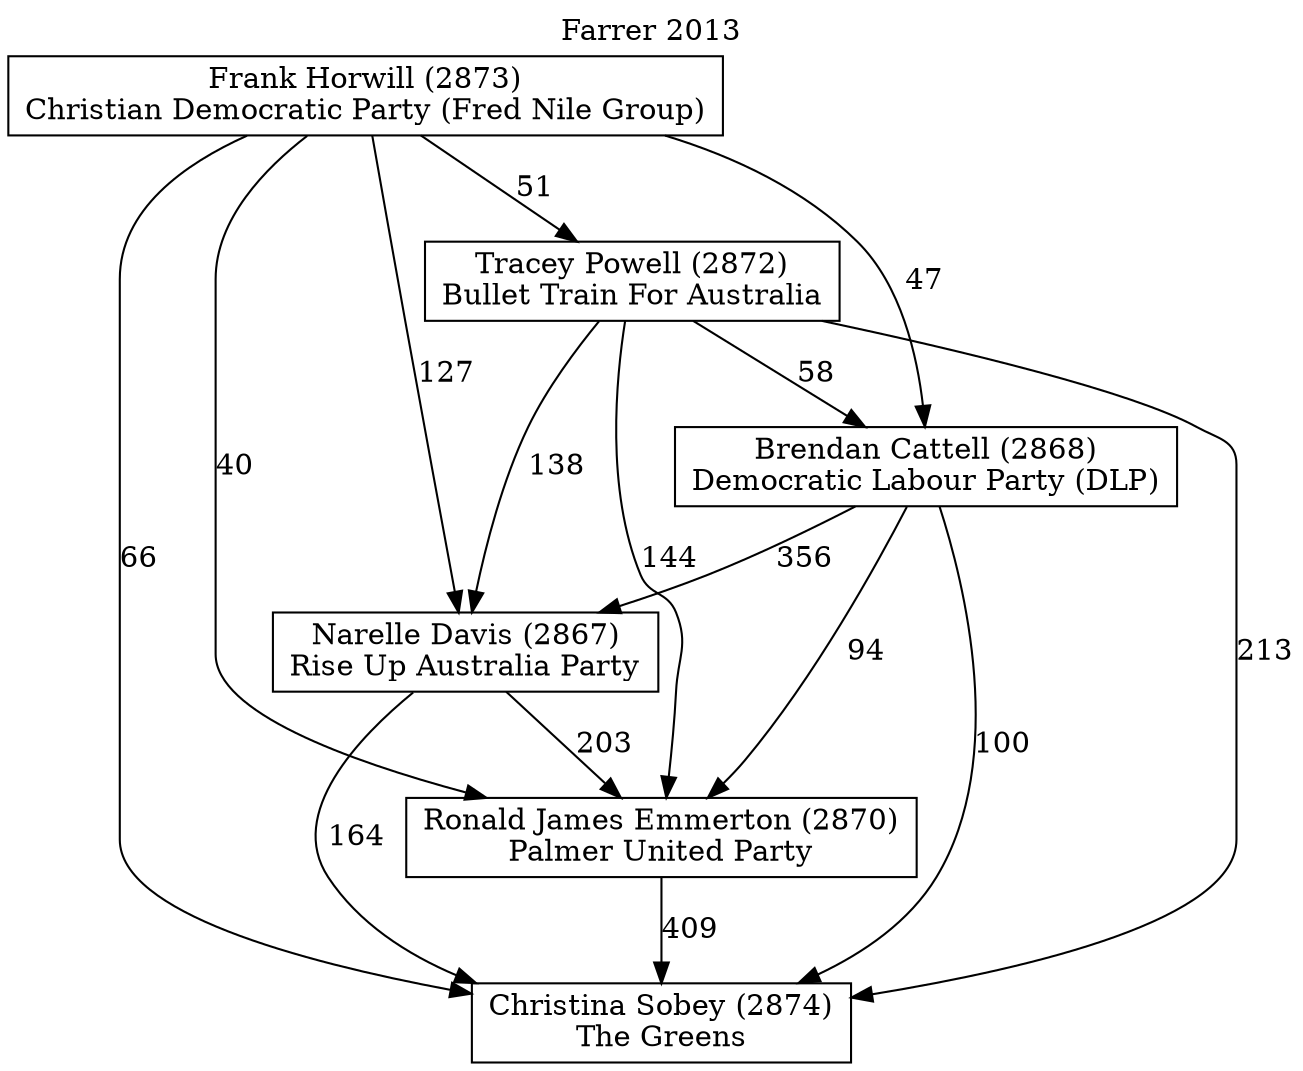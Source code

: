 // House preference flow
digraph "Christina Sobey (2874)_Farrer_2013" {
	graph [label="Farrer 2013" labelloc=t]
	node [shape=box]
	"Christina Sobey (2874)" [label="Christina Sobey (2874)
The Greens"]
	"Ronald James Emmerton (2870)" [label="Ronald James Emmerton (2870)
Palmer United Party"]
	"Narelle Davis (2867)" [label="Narelle Davis (2867)
Rise Up Australia Party"]
	"Brendan Cattell (2868)" [label="Brendan Cattell (2868)
Democratic Labour Party (DLP)"]
	"Tracey Powell (2872)" [label="Tracey Powell (2872)
Bullet Train For Australia"]
	"Frank Horwill (2873)" [label="Frank Horwill (2873)
Christian Democratic Party (Fred Nile Group)"]
	"Christina Sobey (2874)" [label="Christina Sobey (2874)
The Greens"]
	"Narelle Davis (2867)" [label="Narelle Davis (2867)
Rise Up Australia Party"]
	"Brendan Cattell (2868)" [label="Brendan Cattell (2868)
Democratic Labour Party (DLP)"]
	"Tracey Powell (2872)" [label="Tracey Powell (2872)
Bullet Train For Australia"]
	"Frank Horwill (2873)" [label="Frank Horwill (2873)
Christian Democratic Party (Fred Nile Group)"]
	"Christina Sobey (2874)" [label="Christina Sobey (2874)
The Greens"]
	"Brendan Cattell (2868)" [label="Brendan Cattell (2868)
Democratic Labour Party (DLP)"]
	"Tracey Powell (2872)" [label="Tracey Powell (2872)
Bullet Train For Australia"]
	"Frank Horwill (2873)" [label="Frank Horwill (2873)
Christian Democratic Party (Fred Nile Group)"]
	"Christina Sobey (2874)" [label="Christina Sobey (2874)
The Greens"]
	"Tracey Powell (2872)" [label="Tracey Powell (2872)
Bullet Train For Australia"]
	"Frank Horwill (2873)" [label="Frank Horwill (2873)
Christian Democratic Party (Fred Nile Group)"]
	"Christina Sobey (2874)" [label="Christina Sobey (2874)
The Greens"]
	"Frank Horwill (2873)" [label="Frank Horwill (2873)
Christian Democratic Party (Fred Nile Group)"]
	"Frank Horwill (2873)" [label="Frank Horwill (2873)
Christian Democratic Party (Fred Nile Group)"]
	"Tracey Powell (2872)" [label="Tracey Powell (2872)
Bullet Train For Australia"]
	"Frank Horwill (2873)" [label="Frank Horwill (2873)
Christian Democratic Party (Fred Nile Group)"]
	"Frank Horwill (2873)" [label="Frank Horwill (2873)
Christian Democratic Party (Fred Nile Group)"]
	"Brendan Cattell (2868)" [label="Brendan Cattell (2868)
Democratic Labour Party (DLP)"]
	"Tracey Powell (2872)" [label="Tracey Powell (2872)
Bullet Train For Australia"]
	"Frank Horwill (2873)" [label="Frank Horwill (2873)
Christian Democratic Party (Fred Nile Group)"]
	"Brendan Cattell (2868)" [label="Brendan Cattell (2868)
Democratic Labour Party (DLP)"]
	"Frank Horwill (2873)" [label="Frank Horwill (2873)
Christian Democratic Party (Fred Nile Group)"]
	"Frank Horwill (2873)" [label="Frank Horwill (2873)
Christian Democratic Party (Fred Nile Group)"]
	"Tracey Powell (2872)" [label="Tracey Powell (2872)
Bullet Train For Australia"]
	"Frank Horwill (2873)" [label="Frank Horwill (2873)
Christian Democratic Party (Fred Nile Group)"]
	"Frank Horwill (2873)" [label="Frank Horwill (2873)
Christian Democratic Party (Fred Nile Group)"]
	"Narelle Davis (2867)" [label="Narelle Davis (2867)
Rise Up Australia Party"]
	"Brendan Cattell (2868)" [label="Brendan Cattell (2868)
Democratic Labour Party (DLP)"]
	"Tracey Powell (2872)" [label="Tracey Powell (2872)
Bullet Train For Australia"]
	"Frank Horwill (2873)" [label="Frank Horwill (2873)
Christian Democratic Party (Fred Nile Group)"]
	"Narelle Davis (2867)" [label="Narelle Davis (2867)
Rise Up Australia Party"]
	"Tracey Powell (2872)" [label="Tracey Powell (2872)
Bullet Train For Australia"]
	"Frank Horwill (2873)" [label="Frank Horwill (2873)
Christian Democratic Party (Fred Nile Group)"]
	"Narelle Davis (2867)" [label="Narelle Davis (2867)
Rise Up Australia Party"]
	"Frank Horwill (2873)" [label="Frank Horwill (2873)
Christian Democratic Party (Fred Nile Group)"]
	"Frank Horwill (2873)" [label="Frank Horwill (2873)
Christian Democratic Party (Fred Nile Group)"]
	"Tracey Powell (2872)" [label="Tracey Powell (2872)
Bullet Train For Australia"]
	"Frank Horwill (2873)" [label="Frank Horwill (2873)
Christian Democratic Party (Fred Nile Group)"]
	"Frank Horwill (2873)" [label="Frank Horwill (2873)
Christian Democratic Party (Fred Nile Group)"]
	"Brendan Cattell (2868)" [label="Brendan Cattell (2868)
Democratic Labour Party (DLP)"]
	"Tracey Powell (2872)" [label="Tracey Powell (2872)
Bullet Train For Australia"]
	"Frank Horwill (2873)" [label="Frank Horwill (2873)
Christian Democratic Party (Fred Nile Group)"]
	"Brendan Cattell (2868)" [label="Brendan Cattell (2868)
Democratic Labour Party (DLP)"]
	"Frank Horwill (2873)" [label="Frank Horwill (2873)
Christian Democratic Party (Fred Nile Group)"]
	"Frank Horwill (2873)" [label="Frank Horwill (2873)
Christian Democratic Party (Fred Nile Group)"]
	"Tracey Powell (2872)" [label="Tracey Powell (2872)
Bullet Train For Australia"]
	"Frank Horwill (2873)" [label="Frank Horwill (2873)
Christian Democratic Party (Fred Nile Group)"]
	"Frank Horwill (2873)" [label="Frank Horwill (2873)
Christian Democratic Party (Fred Nile Group)"]
	"Ronald James Emmerton (2870)" [label="Ronald James Emmerton (2870)
Palmer United Party"]
	"Narelle Davis (2867)" [label="Narelle Davis (2867)
Rise Up Australia Party"]
	"Brendan Cattell (2868)" [label="Brendan Cattell (2868)
Democratic Labour Party (DLP)"]
	"Tracey Powell (2872)" [label="Tracey Powell (2872)
Bullet Train For Australia"]
	"Frank Horwill (2873)" [label="Frank Horwill (2873)
Christian Democratic Party (Fred Nile Group)"]
	"Ronald James Emmerton (2870)" [label="Ronald James Emmerton (2870)
Palmer United Party"]
	"Brendan Cattell (2868)" [label="Brendan Cattell (2868)
Democratic Labour Party (DLP)"]
	"Tracey Powell (2872)" [label="Tracey Powell (2872)
Bullet Train For Australia"]
	"Frank Horwill (2873)" [label="Frank Horwill (2873)
Christian Democratic Party (Fred Nile Group)"]
	"Ronald James Emmerton (2870)" [label="Ronald James Emmerton (2870)
Palmer United Party"]
	"Tracey Powell (2872)" [label="Tracey Powell (2872)
Bullet Train For Australia"]
	"Frank Horwill (2873)" [label="Frank Horwill (2873)
Christian Democratic Party (Fred Nile Group)"]
	"Ronald James Emmerton (2870)" [label="Ronald James Emmerton (2870)
Palmer United Party"]
	"Frank Horwill (2873)" [label="Frank Horwill (2873)
Christian Democratic Party (Fred Nile Group)"]
	"Frank Horwill (2873)" [label="Frank Horwill (2873)
Christian Democratic Party (Fred Nile Group)"]
	"Tracey Powell (2872)" [label="Tracey Powell (2872)
Bullet Train For Australia"]
	"Frank Horwill (2873)" [label="Frank Horwill (2873)
Christian Democratic Party (Fred Nile Group)"]
	"Frank Horwill (2873)" [label="Frank Horwill (2873)
Christian Democratic Party (Fred Nile Group)"]
	"Brendan Cattell (2868)" [label="Brendan Cattell (2868)
Democratic Labour Party (DLP)"]
	"Tracey Powell (2872)" [label="Tracey Powell (2872)
Bullet Train For Australia"]
	"Frank Horwill (2873)" [label="Frank Horwill (2873)
Christian Democratic Party (Fred Nile Group)"]
	"Brendan Cattell (2868)" [label="Brendan Cattell (2868)
Democratic Labour Party (DLP)"]
	"Frank Horwill (2873)" [label="Frank Horwill (2873)
Christian Democratic Party (Fred Nile Group)"]
	"Frank Horwill (2873)" [label="Frank Horwill (2873)
Christian Democratic Party (Fred Nile Group)"]
	"Tracey Powell (2872)" [label="Tracey Powell (2872)
Bullet Train For Australia"]
	"Frank Horwill (2873)" [label="Frank Horwill (2873)
Christian Democratic Party (Fred Nile Group)"]
	"Frank Horwill (2873)" [label="Frank Horwill (2873)
Christian Democratic Party (Fred Nile Group)"]
	"Narelle Davis (2867)" [label="Narelle Davis (2867)
Rise Up Australia Party"]
	"Brendan Cattell (2868)" [label="Brendan Cattell (2868)
Democratic Labour Party (DLP)"]
	"Tracey Powell (2872)" [label="Tracey Powell (2872)
Bullet Train For Australia"]
	"Frank Horwill (2873)" [label="Frank Horwill (2873)
Christian Democratic Party (Fred Nile Group)"]
	"Narelle Davis (2867)" [label="Narelle Davis (2867)
Rise Up Australia Party"]
	"Tracey Powell (2872)" [label="Tracey Powell (2872)
Bullet Train For Australia"]
	"Frank Horwill (2873)" [label="Frank Horwill (2873)
Christian Democratic Party (Fred Nile Group)"]
	"Narelle Davis (2867)" [label="Narelle Davis (2867)
Rise Up Australia Party"]
	"Frank Horwill (2873)" [label="Frank Horwill (2873)
Christian Democratic Party (Fred Nile Group)"]
	"Frank Horwill (2873)" [label="Frank Horwill (2873)
Christian Democratic Party (Fred Nile Group)"]
	"Tracey Powell (2872)" [label="Tracey Powell (2872)
Bullet Train For Australia"]
	"Frank Horwill (2873)" [label="Frank Horwill (2873)
Christian Democratic Party (Fred Nile Group)"]
	"Frank Horwill (2873)" [label="Frank Horwill (2873)
Christian Democratic Party (Fred Nile Group)"]
	"Brendan Cattell (2868)" [label="Brendan Cattell (2868)
Democratic Labour Party (DLP)"]
	"Tracey Powell (2872)" [label="Tracey Powell (2872)
Bullet Train For Australia"]
	"Frank Horwill (2873)" [label="Frank Horwill (2873)
Christian Democratic Party (Fred Nile Group)"]
	"Brendan Cattell (2868)" [label="Brendan Cattell (2868)
Democratic Labour Party (DLP)"]
	"Frank Horwill (2873)" [label="Frank Horwill (2873)
Christian Democratic Party (Fred Nile Group)"]
	"Frank Horwill (2873)" [label="Frank Horwill (2873)
Christian Democratic Party (Fred Nile Group)"]
	"Tracey Powell (2872)" [label="Tracey Powell (2872)
Bullet Train For Australia"]
	"Frank Horwill (2873)" [label="Frank Horwill (2873)
Christian Democratic Party (Fred Nile Group)"]
	"Frank Horwill (2873)" [label="Frank Horwill (2873)
Christian Democratic Party (Fred Nile Group)"]
	"Ronald James Emmerton (2870)" -> "Christina Sobey (2874)" [label=409]
	"Narelle Davis (2867)" -> "Ronald James Emmerton (2870)" [label=203]
	"Brendan Cattell (2868)" -> "Narelle Davis (2867)" [label=356]
	"Tracey Powell (2872)" -> "Brendan Cattell (2868)" [label=58]
	"Frank Horwill (2873)" -> "Tracey Powell (2872)" [label=51]
	"Narelle Davis (2867)" -> "Christina Sobey (2874)" [label=164]
	"Brendan Cattell (2868)" -> "Christina Sobey (2874)" [label=100]
	"Tracey Powell (2872)" -> "Christina Sobey (2874)" [label=213]
	"Frank Horwill (2873)" -> "Christina Sobey (2874)" [label=66]
	"Frank Horwill (2873)" -> "Brendan Cattell (2868)" [label=47]
	"Tracey Powell (2872)" -> "Narelle Davis (2867)" [label=138]
	"Frank Horwill (2873)" -> "Narelle Davis (2867)" [label=127]
	"Brendan Cattell (2868)" -> "Ronald James Emmerton (2870)" [label=94]
	"Tracey Powell (2872)" -> "Ronald James Emmerton (2870)" [label=144]
	"Frank Horwill (2873)" -> "Ronald James Emmerton (2870)" [label=40]
}
